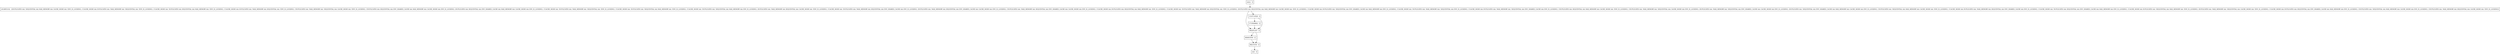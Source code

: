 digraph getEntryInMemorySize {
node [shape=record];
entry [label="entry - []"];
exit [label="exit - []"];
1715049662 [label="1715049662 - []"];
992451247 [label="992451247 - []"];
884603559 [label="884603559 - []"];
2018853102 [label="2018853102 - [(DUPLICATES && !SEQUENTIAL && MAX_MEMORY && CACHE_MODE && !ENV_IS_LOCKING), (!CACHE_MODE && DUPLICATES && !MAX_MEMORY && !SEQUENTIAL && !ENV_IS_LOCKING), (!CACHE_MODE && !DUPLICATES && SEQUENTIAL && MAX_MEMORY && !ENV_IS_LOCKING), (!CACHE_MODE && DUPLICATES && !MAX_MEMORY && SEQUENTIAL && !ENV_IS_LOCKING), (!DUPLICATES && !MAX_MEMORY && !SEQUENTIAL && CACHE_MODE && !ENV_IS_LOCKING), (!DUPLICATES && SEQUENTIAL && ENV_SHARED_CACHE && MAX_MEMORY && CACHE_MODE && ENV_IS_LOCKING), (DUPLICATES && SEQUENTIAL && ENV_SHARED_CACHE && MAX_MEMORY && CACHE_MODE && ENV_IS_LOCKING), (!CACHE_MODE && !DUPLICATES && !MAX_MEMORY && !SEQUENTIAL && !ENV_IS_LOCKING), (!CACHE_MODE && !DUPLICATES && !SEQUENTIAL && MAX_MEMORY && !ENV_IS_LOCKING), (!CACHE_MODE && !DUPLICATES && !SEQUENTIAL && MAX_MEMORY && ENV_IS_LOCKING), (DUPLICATES && !MAX_MEMORY && SEQUENTIAL && CACHE_MODE && !ENV_IS_LOCKING), (!CACHE_MODE && !DUPLICATES && !MAX_MEMORY && SEQUENTIAL && ENV_SHARED_CACHE && ENV_IS_LOCKING), (DUPLICATES && !MAX_MEMORY && SEQUENTIAL && ENV_SHARED_CACHE && CACHE_MODE && ENV_IS_LOCKING), (!DUPLICATES && !MAX_MEMORY && SEQUENTIAL && ENV_SHARED_CACHE && CACHE_MODE && ENV_IS_LOCKING), (!CACHE_MODE && DUPLICATES && SEQUENTIAL && MAX_MEMORY && !ENV_IS_LOCKING), (!CACHE_MODE && !DUPLICATES && !MAX_MEMORY && SEQUENTIAL && !ENV_IS_LOCKING), (DUPLICATES && SEQUENTIAL && MAX_MEMORY && CACHE_MODE && !ENV_IS_LOCKING), (!CACHE_MODE && DUPLICATES && !SEQUENTIAL && ENV_SHARED_CACHE && MAX_MEMORY && ENV_IS_LOCKING), (!CACHE_MODE && !DUPLICATES && !MAX_MEMORY && !SEQUENTIAL && ENV_IS_LOCKING), (!CACHE_MODE && DUPLICATES && !MAX_MEMORY && !SEQUENTIAL && ENV_SHARED_CACHE && ENV_IS_LOCKING), (!DUPLICATES && SEQUENTIAL && MAX_MEMORY && CACHE_MODE && !ENV_IS_LOCKING), (!DUPLICATES && !MAX_MEMORY && !SEQUENTIAL && CACHE_MODE && ENV_IS_LOCKING), (DUPLICATES && !MAX_MEMORY && !SEQUENTIAL && ENV_SHARED_CACHE && CACHE_MODE && ENV_IS_LOCKING), (DUPLICATES && !SEQUENTIAL && ENV_SHARED_CACHE && MAX_MEMORY && CACHE_MODE && ENV_IS_LOCKING), (!DUPLICATES && !SEQUENTIAL && MAX_MEMORY && CACHE_MODE && !ENV_IS_LOCKING), (!CACHE_MODE && DUPLICATES && !MAX_MEMORY && SEQUENTIAL && ENV_SHARED_CACHE && ENV_IS_LOCKING), (!CACHE_MODE && !DUPLICATES && SEQUENTIAL && ENV_SHARED_CACHE && MAX_MEMORY && ENV_IS_LOCKING), (!CACHE_MODE && DUPLICATES && !SEQUENTIAL && MAX_MEMORY && !ENV_IS_LOCKING), (DUPLICATES && !MAX_MEMORY && !SEQUENTIAL && CACHE_MODE && !ENV_IS_LOCKING), (!CACHE_MODE && DUPLICATES && SEQUENTIAL && ENV_SHARED_CACHE && MAX_MEMORY && ENV_IS_LOCKING), (!DUPLICATES && !SEQUENTIAL && MAX_MEMORY && CACHE_MODE && ENV_IS_LOCKING), (!DUPLICATES && !MAX_MEMORY && SEQUENTIAL && CACHE_MODE && !ENV_IS_LOCKING)]"];
88231034 [label="88231034 - []"];
1310714528 [label="1310714528 - []"];
entry;
exit;
entry -> 2018853102;
1715049662 -> 992451247;
992451247 -> 884603559;
992451247 -> 88231034;
884603559 -> 88231034;
2018853102 -> 992451247;
2018853102 -> 1310714528;
88231034 -> exit;
1310714528 -> 1715049662;
1310714528 -> 992451247;
}
